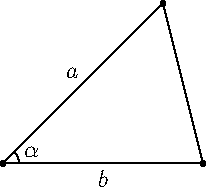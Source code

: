// Area of triangle can be calculated with two sides and angle between
// let ABC be a triangle
// Area = (1/2) * a * b * sinC


import geometry;


// Define points for triangle
point A = (0.0, 0.0),
	B = (80.0, 80.0),
	C = (100.0, 0.0);


// Define and draw main triangle
triangle maintrig = triangle(A, B, C);
draw(maintrig);


// Label segments, mark points and angles accordingly
label("$a$", A--B, NW);
label("$b$", A--C);

dot(A);
dot(B);
dot(C);

markangle("$\alpha$", C, A, B, radius=8);
